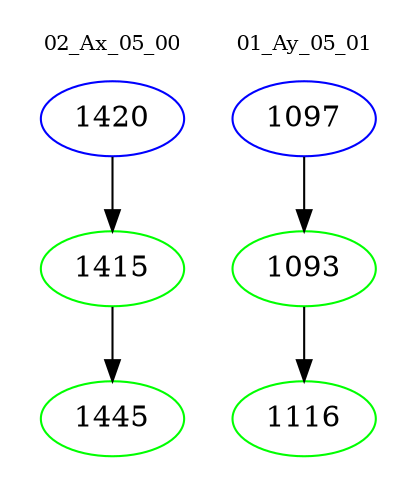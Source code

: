 digraph{
subgraph cluster_0 {
color = white
label = "02_Ax_05_00";
fontsize=10;
T0_1420 [label="1420", color="blue"]
T0_1420 -> T0_1415 [color="black"]
T0_1415 [label="1415", color="green"]
T0_1415 -> T0_1445 [color="black"]
T0_1445 [label="1445", color="green"]
}
subgraph cluster_1 {
color = white
label = "01_Ay_05_01";
fontsize=10;
T1_1097 [label="1097", color="blue"]
T1_1097 -> T1_1093 [color="black"]
T1_1093 [label="1093", color="green"]
T1_1093 -> T1_1116 [color="black"]
T1_1116 [label="1116", color="green"]
}
}

